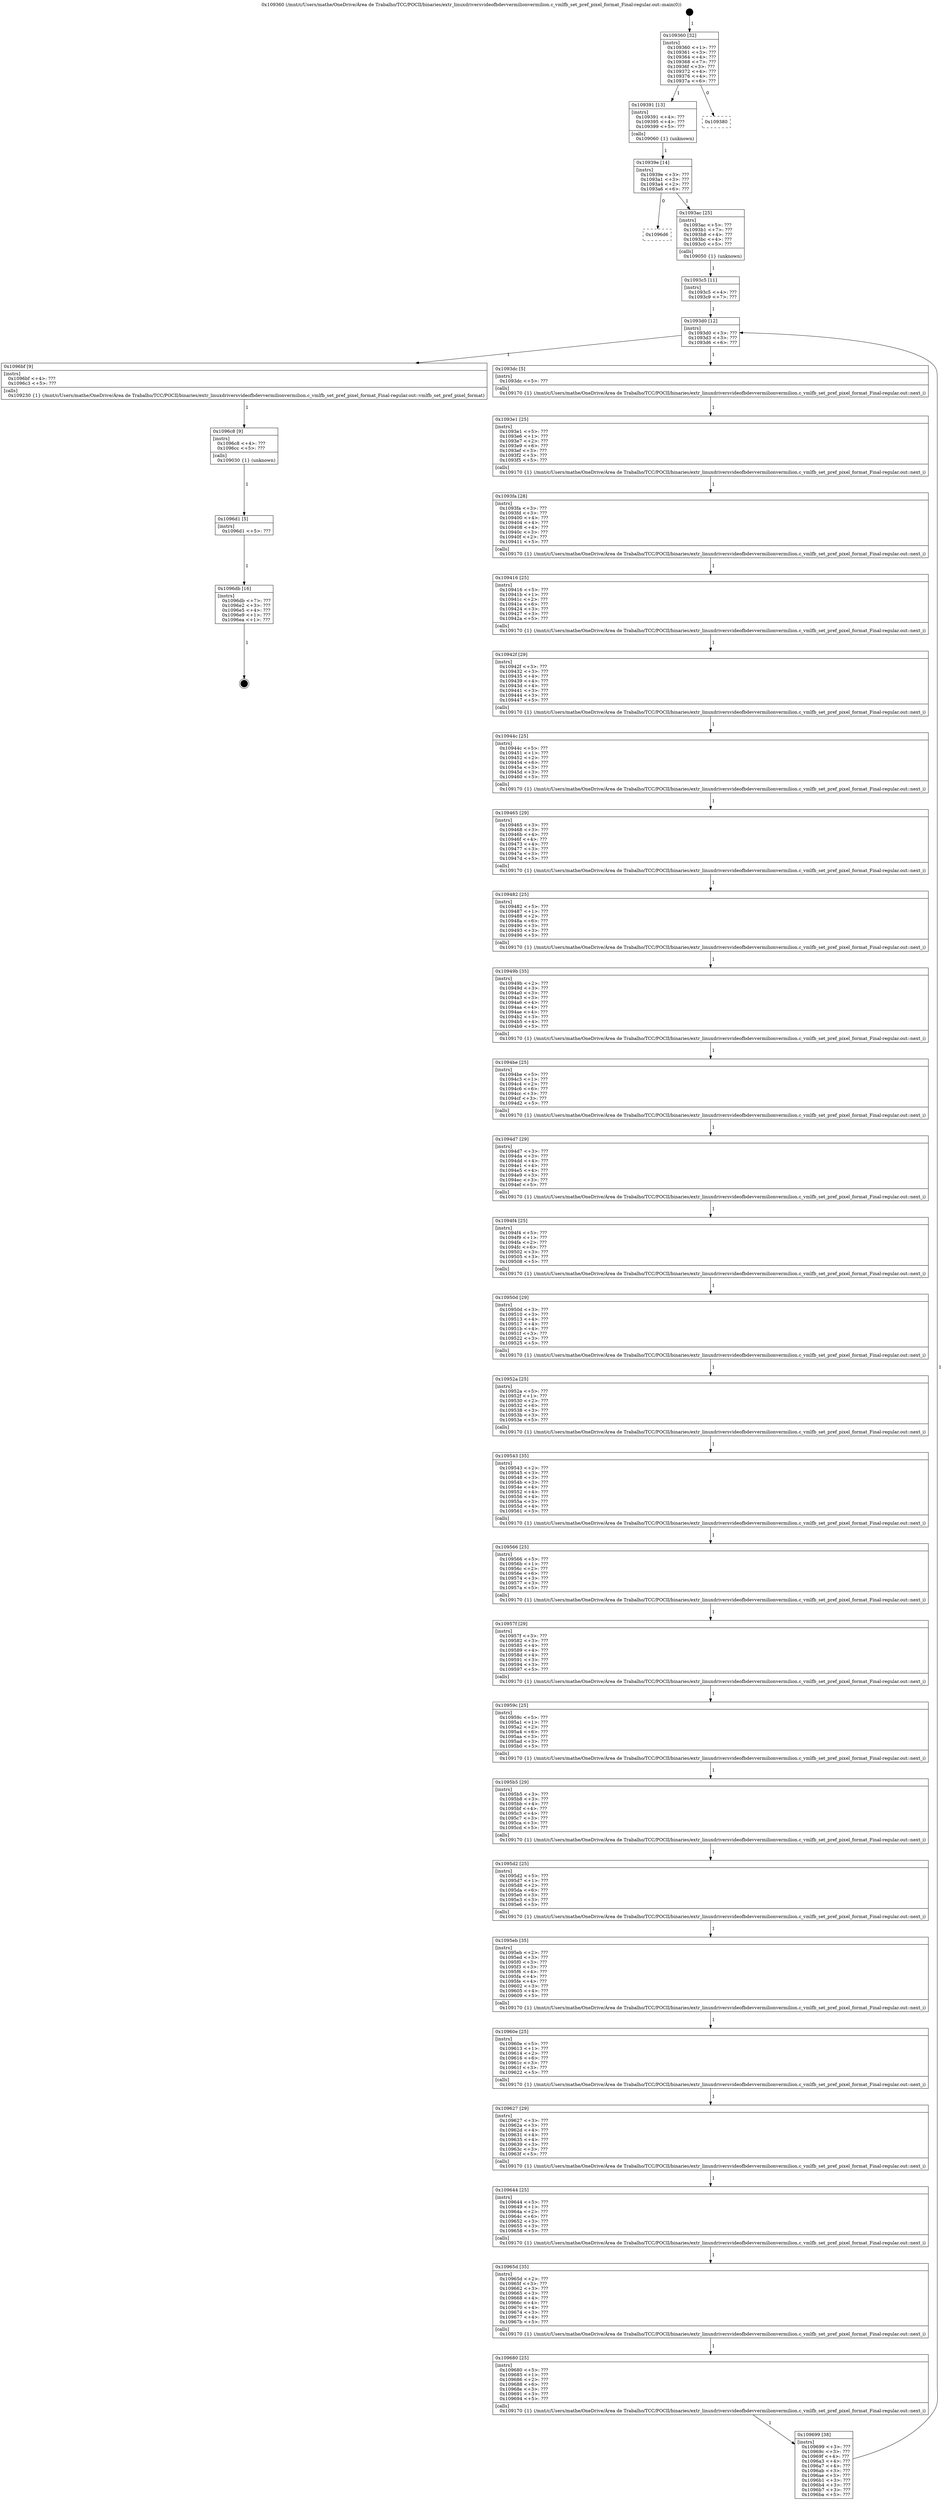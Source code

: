 digraph "0x109360" {
  label = "0x109360 (/mnt/c/Users/mathe/OneDrive/Área de Trabalho/TCC/POCII/binaries/extr_linuxdriversvideofbdevvermilionvermilion.c_vmlfb_set_pref_pixel_format_Final-regular.out::main(0))"
  labelloc = "t"
  node[shape=record]

  Entry [label="",width=0.3,height=0.3,shape=circle,fillcolor=black,style=filled]
  "0x109360" [label="{
     0x109360 [32]\l
     | [instrs]\l
     &nbsp;&nbsp;0x109360 \<+1\>: ???\l
     &nbsp;&nbsp;0x109361 \<+3\>: ???\l
     &nbsp;&nbsp;0x109364 \<+4\>: ???\l
     &nbsp;&nbsp;0x109368 \<+7\>: ???\l
     &nbsp;&nbsp;0x10936f \<+3\>: ???\l
     &nbsp;&nbsp;0x109372 \<+4\>: ???\l
     &nbsp;&nbsp;0x109376 \<+4\>: ???\l
     &nbsp;&nbsp;0x10937a \<+6\>: ???\l
  }"]
  "0x109391" [label="{
     0x109391 [13]\l
     | [instrs]\l
     &nbsp;&nbsp;0x109391 \<+4\>: ???\l
     &nbsp;&nbsp;0x109395 \<+4\>: ???\l
     &nbsp;&nbsp;0x109399 \<+5\>: ???\l
     | [calls]\l
     &nbsp;&nbsp;0x109060 \{1\} (unknown)\l
  }"]
  "0x109380" [label="{
     0x109380\l
  }", style=dashed]
  "0x10939e" [label="{
     0x10939e [14]\l
     | [instrs]\l
     &nbsp;&nbsp;0x10939e \<+3\>: ???\l
     &nbsp;&nbsp;0x1093a1 \<+3\>: ???\l
     &nbsp;&nbsp;0x1093a4 \<+2\>: ???\l
     &nbsp;&nbsp;0x1093a6 \<+6\>: ???\l
  }"]
  "0x1096d6" [label="{
     0x1096d6\l
  }", style=dashed]
  "0x1093ac" [label="{
     0x1093ac [25]\l
     | [instrs]\l
     &nbsp;&nbsp;0x1093ac \<+5\>: ???\l
     &nbsp;&nbsp;0x1093b1 \<+7\>: ???\l
     &nbsp;&nbsp;0x1093b8 \<+4\>: ???\l
     &nbsp;&nbsp;0x1093bc \<+4\>: ???\l
     &nbsp;&nbsp;0x1093c0 \<+5\>: ???\l
     | [calls]\l
     &nbsp;&nbsp;0x109050 \{1\} (unknown)\l
  }"]
  Exit [label="",width=0.3,height=0.3,shape=circle,fillcolor=black,style=filled,peripheries=2]
  "0x1093d0" [label="{
     0x1093d0 [12]\l
     | [instrs]\l
     &nbsp;&nbsp;0x1093d0 \<+3\>: ???\l
     &nbsp;&nbsp;0x1093d3 \<+3\>: ???\l
     &nbsp;&nbsp;0x1093d6 \<+6\>: ???\l
  }"]
  "0x1096bf" [label="{
     0x1096bf [9]\l
     | [instrs]\l
     &nbsp;&nbsp;0x1096bf \<+4\>: ???\l
     &nbsp;&nbsp;0x1096c3 \<+5\>: ???\l
     | [calls]\l
     &nbsp;&nbsp;0x109230 \{1\} (/mnt/c/Users/mathe/OneDrive/Área de Trabalho/TCC/POCII/binaries/extr_linuxdriversvideofbdevvermilionvermilion.c_vmlfb_set_pref_pixel_format_Final-regular.out::vmlfb_set_pref_pixel_format)\l
  }"]
  "0x1093dc" [label="{
     0x1093dc [5]\l
     | [instrs]\l
     &nbsp;&nbsp;0x1093dc \<+5\>: ???\l
     | [calls]\l
     &nbsp;&nbsp;0x109170 \{1\} (/mnt/c/Users/mathe/OneDrive/Área de Trabalho/TCC/POCII/binaries/extr_linuxdriversvideofbdevvermilionvermilion.c_vmlfb_set_pref_pixel_format_Final-regular.out::next_i)\l
  }"]
  "0x1093e1" [label="{
     0x1093e1 [25]\l
     | [instrs]\l
     &nbsp;&nbsp;0x1093e1 \<+5\>: ???\l
     &nbsp;&nbsp;0x1093e6 \<+1\>: ???\l
     &nbsp;&nbsp;0x1093e7 \<+2\>: ???\l
     &nbsp;&nbsp;0x1093e9 \<+6\>: ???\l
     &nbsp;&nbsp;0x1093ef \<+3\>: ???\l
     &nbsp;&nbsp;0x1093f2 \<+3\>: ???\l
     &nbsp;&nbsp;0x1093f5 \<+5\>: ???\l
     | [calls]\l
     &nbsp;&nbsp;0x109170 \{1\} (/mnt/c/Users/mathe/OneDrive/Área de Trabalho/TCC/POCII/binaries/extr_linuxdriversvideofbdevvermilionvermilion.c_vmlfb_set_pref_pixel_format_Final-regular.out::next_i)\l
  }"]
  "0x1093fa" [label="{
     0x1093fa [28]\l
     | [instrs]\l
     &nbsp;&nbsp;0x1093fa \<+3\>: ???\l
     &nbsp;&nbsp;0x1093fd \<+3\>: ???\l
     &nbsp;&nbsp;0x109400 \<+4\>: ???\l
     &nbsp;&nbsp;0x109404 \<+4\>: ???\l
     &nbsp;&nbsp;0x109408 \<+4\>: ???\l
     &nbsp;&nbsp;0x10940c \<+3\>: ???\l
     &nbsp;&nbsp;0x10940f \<+2\>: ???\l
     &nbsp;&nbsp;0x109411 \<+5\>: ???\l
     | [calls]\l
     &nbsp;&nbsp;0x109170 \{1\} (/mnt/c/Users/mathe/OneDrive/Área de Trabalho/TCC/POCII/binaries/extr_linuxdriversvideofbdevvermilionvermilion.c_vmlfb_set_pref_pixel_format_Final-regular.out::next_i)\l
  }"]
  "0x109416" [label="{
     0x109416 [25]\l
     | [instrs]\l
     &nbsp;&nbsp;0x109416 \<+5\>: ???\l
     &nbsp;&nbsp;0x10941b \<+1\>: ???\l
     &nbsp;&nbsp;0x10941c \<+2\>: ???\l
     &nbsp;&nbsp;0x10941e \<+6\>: ???\l
     &nbsp;&nbsp;0x109424 \<+3\>: ???\l
     &nbsp;&nbsp;0x109427 \<+3\>: ???\l
     &nbsp;&nbsp;0x10942a \<+5\>: ???\l
     | [calls]\l
     &nbsp;&nbsp;0x109170 \{1\} (/mnt/c/Users/mathe/OneDrive/Área de Trabalho/TCC/POCII/binaries/extr_linuxdriversvideofbdevvermilionvermilion.c_vmlfb_set_pref_pixel_format_Final-regular.out::next_i)\l
  }"]
  "0x10942f" [label="{
     0x10942f [29]\l
     | [instrs]\l
     &nbsp;&nbsp;0x10942f \<+3\>: ???\l
     &nbsp;&nbsp;0x109432 \<+3\>: ???\l
     &nbsp;&nbsp;0x109435 \<+4\>: ???\l
     &nbsp;&nbsp;0x109439 \<+4\>: ???\l
     &nbsp;&nbsp;0x10943d \<+4\>: ???\l
     &nbsp;&nbsp;0x109441 \<+3\>: ???\l
     &nbsp;&nbsp;0x109444 \<+3\>: ???\l
     &nbsp;&nbsp;0x109447 \<+5\>: ???\l
     | [calls]\l
     &nbsp;&nbsp;0x109170 \{1\} (/mnt/c/Users/mathe/OneDrive/Área de Trabalho/TCC/POCII/binaries/extr_linuxdriversvideofbdevvermilionvermilion.c_vmlfb_set_pref_pixel_format_Final-regular.out::next_i)\l
  }"]
  "0x10944c" [label="{
     0x10944c [25]\l
     | [instrs]\l
     &nbsp;&nbsp;0x10944c \<+5\>: ???\l
     &nbsp;&nbsp;0x109451 \<+1\>: ???\l
     &nbsp;&nbsp;0x109452 \<+2\>: ???\l
     &nbsp;&nbsp;0x109454 \<+6\>: ???\l
     &nbsp;&nbsp;0x10945a \<+3\>: ???\l
     &nbsp;&nbsp;0x10945d \<+3\>: ???\l
     &nbsp;&nbsp;0x109460 \<+5\>: ???\l
     | [calls]\l
     &nbsp;&nbsp;0x109170 \{1\} (/mnt/c/Users/mathe/OneDrive/Área de Trabalho/TCC/POCII/binaries/extr_linuxdriversvideofbdevvermilionvermilion.c_vmlfb_set_pref_pixel_format_Final-regular.out::next_i)\l
  }"]
  "0x109465" [label="{
     0x109465 [29]\l
     | [instrs]\l
     &nbsp;&nbsp;0x109465 \<+3\>: ???\l
     &nbsp;&nbsp;0x109468 \<+3\>: ???\l
     &nbsp;&nbsp;0x10946b \<+4\>: ???\l
     &nbsp;&nbsp;0x10946f \<+4\>: ???\l
     &nbsp;&nbsp;0x109473 \<+4\>: ???\l
     &nbsp;&nbsp;0x109477 \<+3\>: ???\l
     &nbsp;&nbsp;0x10947a \<+3\>: ???\l
     &nbsp;&nbsp;0x10947d \<+5\>: ???\l
     | [calls]\l
     &nbsp;&nbsp;0x109170 \{1\} (/mnt/c/Users/mathe/OneDrive/Área de Trabalho/TCC/POCII/binaries/extr_linuxdriversvideofbdevvermilionvermilion.c_vmlfb_set_pref_pixel_format_Final-regular.out::next_i)\l
  }"]
  "0x109482" [label="{
     0x109482 [25]\l
     | [instrs]\l
     &nbsp;&nbsp;0x109482 \<+5\>: ???\l
     &nbsp;&nbsp;0x109487 \<+1\>: ???\l
     &nbsp;&nbsp;0x109488 \<+2\>: ???\l
     &nbsp;&nbsp;0x10948a \<+6\>: ???\l
     &nbsp;&nbsp;0x109490 \<+3\>: ???\l
     &nbsp;&nbsp;0x109493 \<+3\>: ???\l
     &nbsp;&nbsp;0x109496 \<+5\>: ???\l
     | [calls]\l
     &nbsp;&nbsp;0x109170 \{1\} (/mnt/c/Users/mathe/OneDrive/Área de Trabalho/TCC/POCII/binaries/extr_linuxdriversvideofbdevvermilionvermilion.c_vmlfb_set_pref_pixel_format_Final-regular.out::next_i)\l
  }"]
  "0x10949b" [label="{
     0x10949b [35]\l
     | [instrs]\l
     &nbsp;&nbsp;0x10949b \<+2\>: ???\l
     &nbsp;&nbsp;0x10949d \<+3\>: ???\l
     &nbsp;&nbsp;0x1094a0 \<+3\>: ???\l
     &nbsp;&nbsp;0x1094a3 \<+3\>: ???\l
     &nbsp;&nbsp;0x1094a6 \<+4\>: ???\l
     &nbsp;&nbsp;0x1094aa \<+4\>: ???\l
     &nbsp;&nbsp;0x1094ae \<+4\>: ???\l
     &nbsp;&nbsp;0x1094b2 \<+3\>: ???\l
     &nbsp;&nbsp;0x1094b5 \<+4\>: ???\l
     &nbsp;&nbsp;0x1094b9 \<+5\>: ???\l
     | [calls]\l
     &nbsp;&nbsp;0x109170 \{1\} (/mnt/c/Users/mathe/OneDrive/Área de Trabalho/TCC/POCII/binaries/extr_linuxdriversvideofbdevvermilionvermilion.c_vmlfb_set_pref_pixel_format_Final-regular.out::next_i)\l
  }"]
  "0x1094be" [label="{
     0x1094be [25]\l
     | [instrs]\l
     &nbsp;&nbsp;0x1094be \<+5\>: ???\l
     &nbsp;&nbsp;0x1094c3 \<+1\>: ???\l
     &nbsp;&nbsp;0x1094c4 \<+2\>: ???\l
     &nbsp;&nbsp;0x1094c6 \<+6\>: ???\l
     &nbsp;&nbsp;0x1094cc \<+3\>: ???\l
     &nbsp;&nbsp;0x1094cf \<+3\>: ???\l
     &nbsp;&nbsp;0x1094d2 \<+5\>: ???\l
     | [calls]\l
     &nbsp;&nbsp;0x109170 \{1\} (/mnt/c/Users/mathe/OneDrive/Área de Trabalho/TCC/POCII/binaries/extr_linuxdriversvideofbdevvermilionvermilion.c_vmlfb_set_pref_pixel_format_Final-regular.out::next_i)\l
  }"]
  "0x1094d7" [label="{
     0x1094d7 [29]\l
     | [instrs]\l
     &nbsp;&nbsp;0x1094d7 \<+3\>: ???\l
     &nbsp;&nbsp;0x1094da \<+3\>: ???\l
     &nbsp;&nbsp;0x1094dd \<+4\>: ???\l
     &nbsp;&nbsp;0x1094e1 \<+4\>: ???\l
     &nbsp;&nbsp;0x1094e5 \<+4\>: ???\l
     &nbsp;&nbsp;0x1094e9 \<+3\>: ???\l
     &nbsp;&nbsp;0x1094ec \<+3\>: ???\l
     &nbsp;&nbsp;0x1094ef \<+5\>: ???\l
     | [calls]\l
     &nbsp;&nbsp;0x109170 \{1\} (/mnt/c/Users/mathe/OneDrive/Área de Trabalho/TCC/POCII/binaries/extr_linuxdriversvideofbdevvermilionvermilion.c_vmlfb_set_pref_pixel_format_Final-regular.out::next_i)\l
  }"]
  "0x1094f4" [label="{
     0x1094f4 [25]\l
     | [instrs]\l
     &nbsp;&nbsp;0x1094f4 \<+5\>: ???\l
     &nbsp;&nbsp;0x1094f9 \<+1\>: ???\l
     &nbsp;&nbsp;0x1094fa \<+2\>: ???\l
     &nbsp;&nbsp;0x1094fc \<+6\>: ???\l
     &nbsp;&nbsp;0x109502 \<+3\>: ???\l
     &nbsp;&nbsp;0x109505 \<+3\>: ???\l
     &nbsp;&nbsp;0x109508 \<+5\>: ???\l
     | [calls]\l
     &nbsp;&nbsp;0x109170 \{1\} (/mnt/c/Users/mathe/OneDrive/Área de Trabalho/TCC/POCII/binaries/extr_linuxdriversvideofbdevvermilionvermilion.c_vmlfb_set_pref_pixel_format_Final-regular.out::next_i)\l
  }"]
  "0x10950d" [label="{
     0x10950d [29]\l
     | [instrs]\l
     &nbsp;&nbsp;0x10950d \<+3\>: ???\l
     &nbsp;&nbsp;0x109510 \<+3\>: ???\l
     &nbsp;&nbsp;0x109513 \<+4\>: ???\l
     &nbsp;&nbsp;0x109517 \<+4\>: ???\l
     &nbsp;&nbsp;0x10951b \<+4\>: ???\l
     &nbsp;&nbsp;0x10951f \<+3\>: ???\l
     &nbsp;&nbsp;0x109522 \<+3\>: ???\l
     &nbsp;&nbsp;0x109525 \<+5\>: ???\l
     | [calls]\l
     &nbsp;&nbsp;0x109170 \{1\} (/mnt/c/Users/mathe/OneDrive/Área de Trabalho/TCC/POCII/binaries/extr_linuxdriversvideofbdevvermilionvermilion.c_vmlfb_set_pref_pixel_format_Final-regular.out::next_i)\l
  }"]
  "0x10952a" [label="{
     0x10952a [25]\l
     | [instrs]\l
     &nbsp;&nbsp;0x10952a \<+5\>: ???\l
     &nbsp;&nbsp;0x10952f \<+1\>: ???\l
     &nbsp;&nbsp;0x109530 \<+2\>: ???\l
     &nbsp;&nbsp;0x109532 \<+6\>: ???\l
     &nbsp;&nbsp;0x109538 \<+3\>: ???\l
     &nbsp;&nbsp;0x10953b \<+3\>: ???\l
     &nbsp;&nbsp;0x10953e \<+5\>: ???\l
     | [calls]\l
     &nbsp;&nbsp;0x109170 \{1\} (/mnt/c/Users/mathe/OneDrive/Área de Trabalho/TCC/POCII/binaries/extr_linuxdriversvideofbdevvermilionvermilion.c_vmlfb_set_pref_pixel_format_Final-regular.out::next_i)\l
  }"]
  "0x109543" [label="{
     0x109543 [35]\l
     | [instrs]\l
     &nbsp;&nbsp;0x109543 \<+2\>: ???\l
     &nbsp;&nbsp;0x109545 \<+3\>: ???\l
     &nbsp;&nbsp;0x109548 \<+3\>: ???\l
     &nbsp;&nbsp;0x10954b \<+3\>: ???\l
     &nbsp;&nbsp;0x10954e \<+4\>: ???\l
     &nbsp;&nbsp;0x109552 \<+4\>: ???\l
     &nbsp;&nbsp;0x109556 \<+4\>: ???\l
     &nbsp;&nbsp;0x10955a \<+3\>: ???\l
     &nbsp;&nbsp;0x10955d \<+4\>: ???\l
     &nbsp;&nbsp;0x109561 \<+5\>: ???\l
     | [calls]\l
     &nbsp;&nbsp;0x109170 \{1\} (/mnt/c/Users/mathe/OneDrive/Área de Trabalho/TCC/POCII/binaries/extr_linuxdriversvideofbdevvermilionvermilion.c_vmlfb_set_pref_pixel_format_Final-regular.out::next_i)\l
  }"]
  "0x109566" [label="{
     0x109566 [25]\l
     | [instrs]\l
     &nbsp;&nbsp;0x109566 \<+5\>: ???\l
     &nbsp;&nbsp;0x10956b \<+1\>: ???\l
     &nbsp;&nbsp;0x10956c \<+2\>: ???\l
     &nbsp;&nbsp;0x10956e \<+6\>: ???\l
     &nbsp;&nbsp;0x109574 \<+3\>: ???\l
     &nbsp;&nbsp;0x109577 \<+3\>: ???\l
     &nbsp;&nbsp;0x10957a \<+5\>: ???\l
     | [calls]\l
     &nbsp;&nbsp;0x109170 \{1\} (/mnt/c/Users/mathe/OneDrive/Área de Trabalho/TCC/POCII/binaries/extr_linuxdriversvideofbdevvermilionvermilion.c_vmlfb_set_pref_pixel_format_Final-regular.out::next_i)\l
  }"]
  "0x10957f" [label="{
     0x10957f [29]\l
     | [instrs]\l
     &nbsp;&nbsp;0x10957f \<+3\>: ???\l
     &nbsp;&nbsp;0x109582 \<+3\>: ???\l
     &nbsp;&nbsp;0x109585 \<+4\>: ???\l
     &nbsp;&nbsp;0x109589 \<+4\>: ???\l
     &nbsp;&nbsp;0x10958d \<+4\>: ???\l
     &nbsp;&nbsp;0x109591 \<+3\>: ???\l
     &nbsp;&nbsp;0x109594 \<+3\>: ???\l
     &nbsp;&nbsp;0x109597 \<+5\>: ???\l
     | [calls]\l
     &nbsp;&nbsp;0x109170 \{1\} (/mnt/c/Users/mathe/OneDrive/Área de Trabalho/TCC/POCII/binaries/extr_linuxdriversvideofbdevvermilionvermilion.c_vmlfb_set_pref_pixel_format_Final-regular.out::next_i)\l
  }"]
  "0x10959c" [label="{
     0x10959c [25]\l
     | [instrs]\l
     &nbsp;&nbsp;0x10959c \<+5\>: ???\l
     &nbsp;&nbsp;0x1095a1 \<+1\>: ???\l
     &nbsp;&nbsp;0x1095a2 \<+2\>: ???\l
     &nbsp;&nbsp;0x1095a4 \<+6\>: ???\l
     &nbsp;&nbsp;0x1095aa \<+3\>: ???\l
     &nbsp;&nbsp;0x1095ad \<+3\>: ???\l
     &nbsp;&nbsp;0x1095b0 \<+5\>: ???\l
     | [calls]\l
     &nbsp;&nbsp;0x109170 \{1\} (/mnt/c/Users/mathe/OneDrive/Área de Trabalho/TCC/POCII/binaries/extr_linuxdriversvideofbdevvermilionvermilion.c_vmlfb_set_pref_pixel_format_Final-regular.out::next_i)\l
  }"]
  "0x1095b5" [label="{
     0x1095b5 [29]\l
     | [instrs]\l
     &nbsp;&nbsp;0x1095b5 \<+3\>: ???\l
     &nbsp;&nbsp;0x1095b8 \<+3\>: ???\l
     &nbsp;&nbsp;0x1095bb \<+4\>: ???\l
     &nbsp;&nbsp;0x1095bf \<+4\>: ???\l
     &nbsp;&nbsp;0x1095c3 \<+4\>: ???\l
     &nbsp;&nbsp;0x1095c7 \<+3\>: ???\l
     &nbsp;&nbsp;0x1095ca \<+3\>: ???\l
     &nbsp;&nbsp;0x1095cd \<+5\>: ???\l
     | [calls]\l
     &nbsp;&nbsp;0x109170 \{1\} (/mnt/c/Users/mathe/OneDrive/Área de Trabalho/TCC/POCII/binaries/extr_linuxdriversvideofbdevvermilionvermilion.c_vmlfb_set_pref_pixel_format_Final-regular.out::next_i)\l
  }"]
  "0x1095d2" [label="{
     0x1095d2 [25]\l
     | [instrs]\l
     &nbsp;&nbsp;0x1095d2 \<+5\>: ???\l
     &nbsp;&nbsp;0x1095d7 \<+1\>: ???\l
     &nbsp;&nbsp;0x1095d8 \<+2\>: ???\l
     &nbsp;&nbsp;0x1095da \<+6\>: ???\l
     &nbsp;&nbsp;0x1095e0 \<+3\>: ???\l
     &nbsp;&nbsp;0x1095e3 \<+3\>: ???\l
     &nbsp;&nbsp;0x1095e6 \<+5\>: ???\l
     | [calls]\l
     &nbsp;&nbsp;0x109170 \{1\} (/mnt/c/Users/mathe/OneDrive/Área de Trabalho/TCC/POCII/binaries/extr_linuxdriversvideofbdevvermilionvermilion.c_vmlfb_set_pref_pixel_format_Final-regular.out::next_i)\l
  }"]
  "0x1095eb" [label="{
     0x1095eb [35]\l
     | [instrs]\l
     &nbsp;&nbsp;0x1095eb \<+2\>: ???\l
     &nbsp;&nbsp;0x1095ed \<+3\>: ???\l
     &nbsp;&nbsp;0x1095f0 \<+3\>: ???\l
     &nbsp;&nbsp;0x1095f3 \<+3\>: ???\l
     &nbsp;&nbsp;0x1095f6 \<+4\>: ???\l
     &nbsp;&nbsp;0x1095fa \<+4\>: ???\l
     &nbsp;&nbsp;0x1095fe \<+4\>: ???\l
     &nbsp;&nbsp;0x109602 \<+3\>: ???\l
     &nbsp;&nbsp;0x109605 \<+4\>: ???\l
     &nbsp;&nbsp;0x109609 \<+5\>: ???\l
     | [calls]\l
     &nbsp;&nbsp;0x109170 \{1\} (/mnt/c/Users/mathe/OneDrive/Área de Trabalho/TCC/POCII/binaries/extr_linuxdriversvideofbdevvermilionvermilion.c_vmlfb_set_pref_pixel_format_Final-regular.out::next_i)\l
  }"]
  "0x10960e" [label="{
     0x10960e [25]\l
     | [instrs]\l
     &nbsp;&nbsp;0x10960e \<+5\>: ???\l
     &nbsp;&nbsp;0x109613 \<+1\>: ???\l
     &nbsp;&nbsp;0x109614 \<+2\>: ???\l
     &nbsp;&nbsp;0x109616 \<+6\>: ???\l
     &nbsp;&nbsp;0x10961c \<+3\>: ???\l
     &nbsp;&nbsp;0x10961f \<+3\>: ???\l
     &nbsp;&nbsp;0x109622 \<+5\>: ???\l
     | [calls]\l
     &nbsp;&nbsp;0x109170 \{1\} (/mnt/c/Users/mathe/OneDrive/Área de Trabalho/TCC/POCII/binaries/extr_linuxdriversvideofbdevvermilionvermilion.c_vmlfb_set_pref_pixel_format_Final-regular.out::next_i)\l
  }"]
  "0x109627" [label="{
     0x109627 [29]\l
     | [instrs]\l
     &nbsp;&nbsp;0x109627 \<+3\>: ???\l
     &nbsp;&nbsp;0x10962a \<+3\>: ???\l
     &nbsp;&nbsp;0x10962d \<+4\>: ???\l
     &nbsp;&nbsp;0x109631 \<+4\>: ???\l
     &nbsp;&nbsp;0x109635 \<+4\>: ???\l
     &nbsp;&nbsp;0x109639 \<+3\>: ???\l
     &nbsp;&nbsp;0x10963c \<+3\>: ???\l
     &nbsp;&nbsp;0x10963f \<+5\>: ???\l
     | [calls]\l
     &nbsp;&nbsp;0x109170 \{1\} (/mnt/c/Users/mathe/OneDrive/Área de Trabalho/TCC/POCII/binaries/extr_linuxdriversvideofbdevvermilionvermilion.c_vmlfb_set_pref_pixel_format_Final-regular.out::next_i)\l
  }"]
  "0x109644" [label="{
     0x109644 [25]\l
     | [instrs]\l
     &nbsp;&nbsp;0x109644 \<+5\>: ???\l
     &nbsp;&nbsp;0x109649 \<+1\>: ???\l
     &nbsp;&nbsp;0x10964a \<+2\>: ???\l
     &nbsp;&nbsp;0x10964c \<+6\>: ???\l
     &nbsp;&nbsp;0x109652 \<+3\>: ???\l
     &nbsp;&nbsp;0x109655 \<+3\>: ???\l
     &nbsp;&nbsp;0x109658 \<+5\>: ???\l
     | [calls]\l
     &nbsp;&nbsp;0x109170 \{1\} (/mnt/c/Users/mathe/OneDrive/Área de Trabalho/TCC/POCII/binaries/extr_linuxdriversvideofbdevvermilionvermilion.c_vmlfb_set_pref_pixel_format_Final-regular.out::next_i)\l
  }"]
  "0x10965d" [label="{
     0x10965d [35]\l
     | [instrs]\l
     &nbsp;&nbsp;0x10965d \<+2\>: ???\l
     &nbsp;&nbsp;0x10965f \<+3\>: ???\l
     &nbsp;&nbsp;0x109662 \<+3\>: ???\l
     &nbsp;&nbsp;0x109665 \<+3\>: ???\l
     &nbsp;&nbsp;0x109668 \<+4\>: ???\l
     &nbsp;&nbsp;0x10966c \<+4\>: ???\l
     &nbsp;&nbsp;0x109670 \<+4\>: ???\l
     &nbsp;&nbsp;0x109674 \<+3\>: ???\l
     &nbsp;&nbsp;0x109677 \<+4\>: ???\l
     &nbsp;&nbsp;0x10967b \<+5\>: ???\l
     | [calls]\l
     &nbsp;&nbsp;0x109170 \{1\} (/mnt/c/Users/mathe/OneDrive/Área de Trabalho/TCC/POCII/binaries/extr_linuxdriversvideofbdevvermilionvermilion.c_vmlfb_set_pref_pixel_format_Final-regular.out::next_i)\l
  }"]
  "0x109680" [label="{
     0x109680 [25]\l
     | [instrs]\l
     &nbsp;&nbsp;0x109680 \<+5\>: ???\l
     &nbsp;&nbsp;0x109685 \<+1\>: ???\l
     &nbsp;&nbsp;0x109686 \<+2\>: ???\l
     &nbsp;&nbsp;0x109688 \<+6\>: ???\l
     &nbsp;&nbsp;0x10968e \<+3\>: ???\l
     &nbsp;&nbsp;0x109691 \<+3\>: ???\l
     &nbsp;&nbsp;0x109694 \<+5\>: ???\l
     | [calls]\l
     &nbsp;&nbsp;0x109170 \{1\} (/mnt/c/Users/mathe/OneDrive/Área de Trabalho/TCC/POCII/binaries/extr_linuxdriversvideofbdevvermilionvermilion.c_vmlfb_set_pref_pixel_format_Final-regular.out::next_i)\l
  }"]
  "0x109699" [label="{
     0x109699 [38]\l
     | [instrs]\l
     &nbsp;&nbsp;0x109699 \<+3\>: ???\l
     &nbsp;&nbsp;0x10969c \<+3\>: ???\l
     &nbsp;&nbsp;0x10969f \<+4\>: ???\l
     &nbsp;&nbsp;0x1096a3 \<+4\>: ???\l
     &nbsp;&nbsp;0x1096a7 \<+4\>: ???\l
     &nbsp;&nbsp;0x1096ab \<+3\>: ???\l
     &nbsp;&nbsp;0x1096ae \<+3\>: ???\l
     &nbsp;&nbsp;0x1096b1 \<+3\>: ???\l
     &nbsp;&nbsp;0x1096b4 \<+3\>: ???\l
     &nbsp;&nbsp;0x1096b7 \<+3\>: ???\l
     &nbsp;&nbsp;0x1096ba \<+5\>: ???\l
  }"]
  "0x1093c5" [label="{
     0x1093c5 [11]\l
     | [instrs]\l
     &nbsp;&nbsp;0x1093c5 \<+4\>: ???\l
     &nbsp;&nbsp;0x1093c9 \<+7\>: ???\l
  }"]
  "0x1096c8" [label="{
     0x1096c8 [9]\l
     | [instrs]\l
     &nbsp;&nbsp;0x1096c8 \<+4\>: ???\l
     &nbsp;&nbsp;0x1096cc \<+5\>: ???\l
     | [calls]\l
     &nbsp;&nbsp;0x109030 \{1\} (unknown)\l
  }"]
  "0x1096d1" [label="{
     0x1096d1 [5]\l
     | [instrs]\l
     &nbsp;&nbsp;0x1096d1 \<+5\>: ???\l
  }"]
  "0x1096db" [label="{
     0x1096db [16]\l
     | [instrs]\l
     &nbsp;&nbsp;0x1096db \<+7\>: ???\l
     &nbsp;&nbsp;0x1096e2 \<+3\>: ???\l
     &nbsp;&nbsp;0x1096e5 \<+4\>: ???\l
     &nbsp;&nbsp;0x1096e9 \<+1\>: ???\l
     &nbsp;&nbsp;0x1096ea \<+1\>: ???\l
  }"]
  Entry -> "0x109360" [label=" 1"]
  "0x109360" -> "0x109391" [label=" 1"]
  "0x109360" -> "0x109380" [label=" 0"]
  "0x109391" -> "0x10939e" [label=" 1"]
  "0x10939e" -> "0x1096d6" [label=" 0"]
  "0x10939e" -> "0x1093ac" [label=" 1"]
  "0x1096db" -> Exit [label=" 1"]
  "0x1093ac" -> "0x1093c5" [label=" 1"]
  "0x1093d0" -> "0x1096bf" [label=" 1"]
  "0x1093d0" -> "0x1093dc" [label=" 1"]
  "0x1093dc" -> "0x1093e1" [label=" 1"]
  "0x1093e1" -> "0x1093fa" [label=" 1"]
  "0x1093fa" -> "0x109416" [label=" 1"]
  "0x109416" -> "0x10942f" [label=" 1"]
  "0x10942f" -> "0x10944c" [label=" 1"]
  "0x10944c" -> "0x109465" [label=" 1"]
  "0x109465" -> "0x109482" [label=" 1"]
  "0x109482" -> "0x10949b" [label=" 1"]
  "0x10949b" -> "0x1094be" [label=" 1"]
  "0x1094be" -> "0x1094d7" [label=" 1"]
  "0x1094d7" -> "0x1094f4" [label=" 1"]
  "0x1094f4" -> "0x10950d" [label=" 1"]
  "0x10950d" -> "0x10952a" [label=" 1"]
  "0x10952a" -> "0x109543" [label=" 1"]
  "0x109543" -> "0x109566" [label=" 1"]
  "0x109566" -> "0x10957f" [label=" 1"]
  "0x10957f" -> "0x10959c" [label=" 1"]
  "0x10959c" -> "0x1095b5" [label=" 1"]
  "0x1095b5" -> "0x1095d2" [label=" 1"]
  "0x1095d2" -> "0x1095eb" [label=" 1"]
  "0x1095eb" -> "0x10960e" [label=" 1"]
  "0x10960e" -> "0x109627" [label=" 1"]
  "0x109627" -> "0x109644" [label=" 1"]
  "0x109644" -> "0x10965d" [label=" 1"]
  "0x10965d" -> "0x109680" [label=" 1"]
  "0x109680" -> "0x109699" [label=" 1"]
  "0x1093c5" -> "0x1093d0" [label=" 1"]
  "0x109699" -> "0x1093d0" [label=" 1"]
  "0x1096bf" -> "0x1096c8" [label=" 1"]
  "0x1096c8" -> "0x1096d1" [label=" 1"]
  "0x1096d1" -> "0x1096db" [label=" 1"]
}
